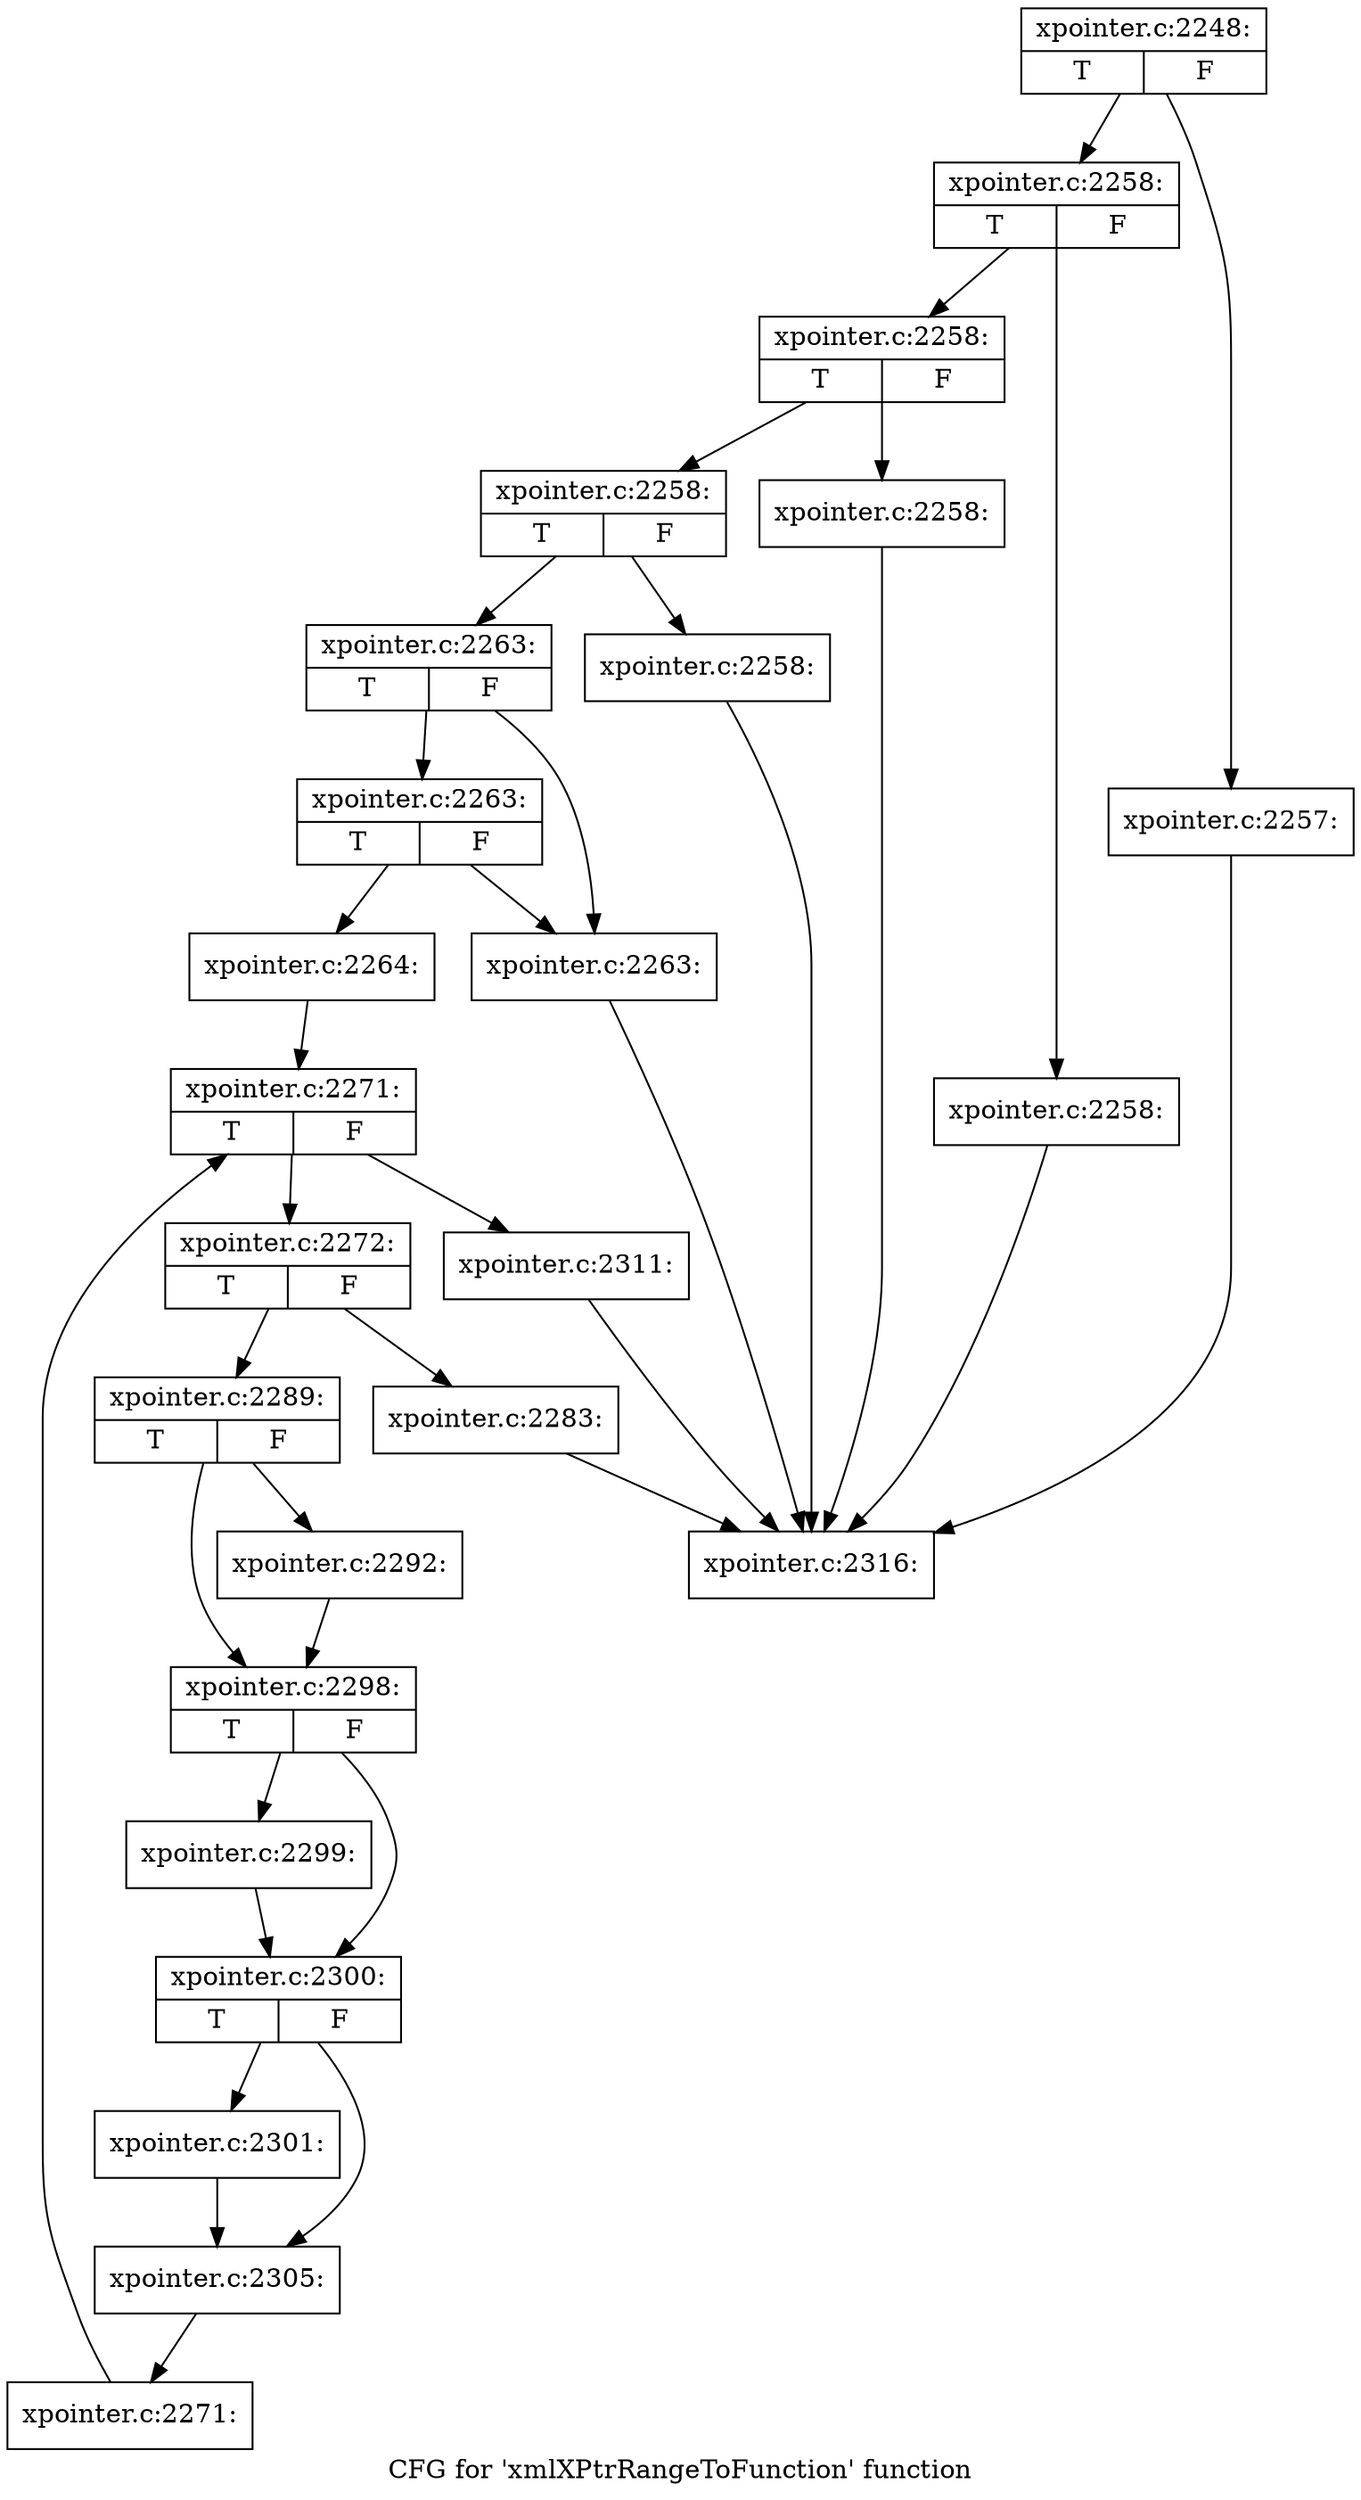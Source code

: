 digraph "CFG for 'xmlXPtrRangeToFunction' function" {
	label="CFG for 'xmlXPtrRangeToFunction' function";

	Node0x516b680 [shape=record,label="{xpointer.c:2248:|{<s0>T|<s1>F}}"];
	Node0x516b680 -> Node0x5186c90;
	Node0x516b680 -> Node0x5186ce0;
	Node0x5186c90 [shape=record,label="{xpointer.c:2257:}"];
	Node0x5186c90 -> Node0x50fc450;
	Node0x5186ce0 [shape=record,label="{xpointer.c:2258:|{<s0>T|<s1>F}}"];
	Node0x5186ce0 -> Node0x5187060;
	Node0x5186ce0 -> Node0x51870b0;
	Node0x5187060 [shape=record,label="{xpointer.c:2258:}"];
	Node0x5187060 -> Node0x50fc450;
	Node0x51870b0 [shape=record,label="{xpointer.c:2258:|{<s0>T|<s1>F}}"];
	Node0x51870b0 -> Node0x5187370;
	Node0x51870b0 -> Node0x51873c0;
	Node0x5187370 [shape=record,label="{xpointer.c:2258:}"];
	Node0x5187370 -> Node0x50fc450;
	Node0x51873c0 [shape=record,label="{xpointer.c:2258:|{<s0>T|<s1>F}}"];
	Node0x51873c0 -> Node0x5187e60;
	Node0x51873c0 -> Node0x5188180;
	Node0x5187e60 [shape=record,label="{xpointer.c:2258:}"];
	Node0x5187e60 -> Node0x50fc450;
	Node0x5188180 [shape=record,label="{xpointer.c:2263:|{<s0>T|<s1>F}}"];
	Node0x5188180 -> Node0x5188780;
	Node0x5188180 -> Node0x5188820;
	Node0x5188820 [shape=record,label="{xpointer.c:2263:|{<s0>T|<s1>F}}"];
	Node0x5188820 -> Node0x5188780;
	Node0x5188820 -> Node0x51887d0;
	Node0x5188780 [shape=record,label="{xpointer.c:2263:}"];
	Node0x5188780 -> Node0x50fc450;
	Node0x51887d0 [shape=record,label="{xpointer.c:2264:}"];
	Node0x51887d0 -> Node0x5189b50;
	Node0x5189b50 [shape=record,label="{xpointer.c:2271:|{<s0>T|<s1>F}}"];
	Node0x5189b50 -> Node0x5189db0;
	Node0x5189b50 -> Node0x51899f0;
	Node0x5189db0 [shape=record,label="{xpointer.c:2272:|{<s0>T|<s1>F}}"];
	Node0x5189db0 -> Node0x518afa0;
	Node0x5189db0 -> Node0x518baf0;
	Node0x518afa0 [shape=record,label="{xpointer.c:2283:}"];
	Node0x518afa0 -> Node0x50fc450;
	Node0x518baf0 [shape=record,label="{xpointer.c:2289:|{<s0>T|<s1>F}}"];
	Node0x518baf0 -> Node0x518c410;
	Node0x518baf0 -> Node0x518c460;
	Node0x518c410 [shape=record,label="{xpointer.c:2292:}"];
	Node0x518c410 -> Node0x518c460;
	Node0x518c460 [shape=record,label="{xpointer.c:2298:|{<s0>T|<s1>F}}"];
	Node0x518c460 -> Node0x518c9c0;
	Node0x518c460 -> Node0x518ca10;
	Node0x518c9c0 [shape=record,label="{xpointer.c:2299:}"];
	Node0x518c9c0 -> Node0x518ca10;
	Node0x518ca10 [shape=record,label="{xpointer.c:2300:|{<s0>T|<s1>F}}"];
	Node0x518ca10 -> Node0x518cea0;
	Node0x518ca10 -> Node0x518cef0;
	Node0x518cea0 [shape=record,label="{xpointer.c:2301:}"];
	Node0x518cea0 -> Node0x518cef0;
	Node0x518cef0 [shape=record,label="{xpointer.c:2305:}"];
	Node0x518cef0 -> Node0x5189d60;
	Node0x5189d60 [shape=record,label="{xpointer.c:2271:}"];
	Node0x5189d60 -> Node0x5189b50;
	Node0x51899f0 [shape=record,label="{xpointer.c:2311:}"];
	Node0x51899f0 -> Node0x50fc450;
	Node0x50fc450 [shape=record,label="{xpointer.c:2316:}"];
}
